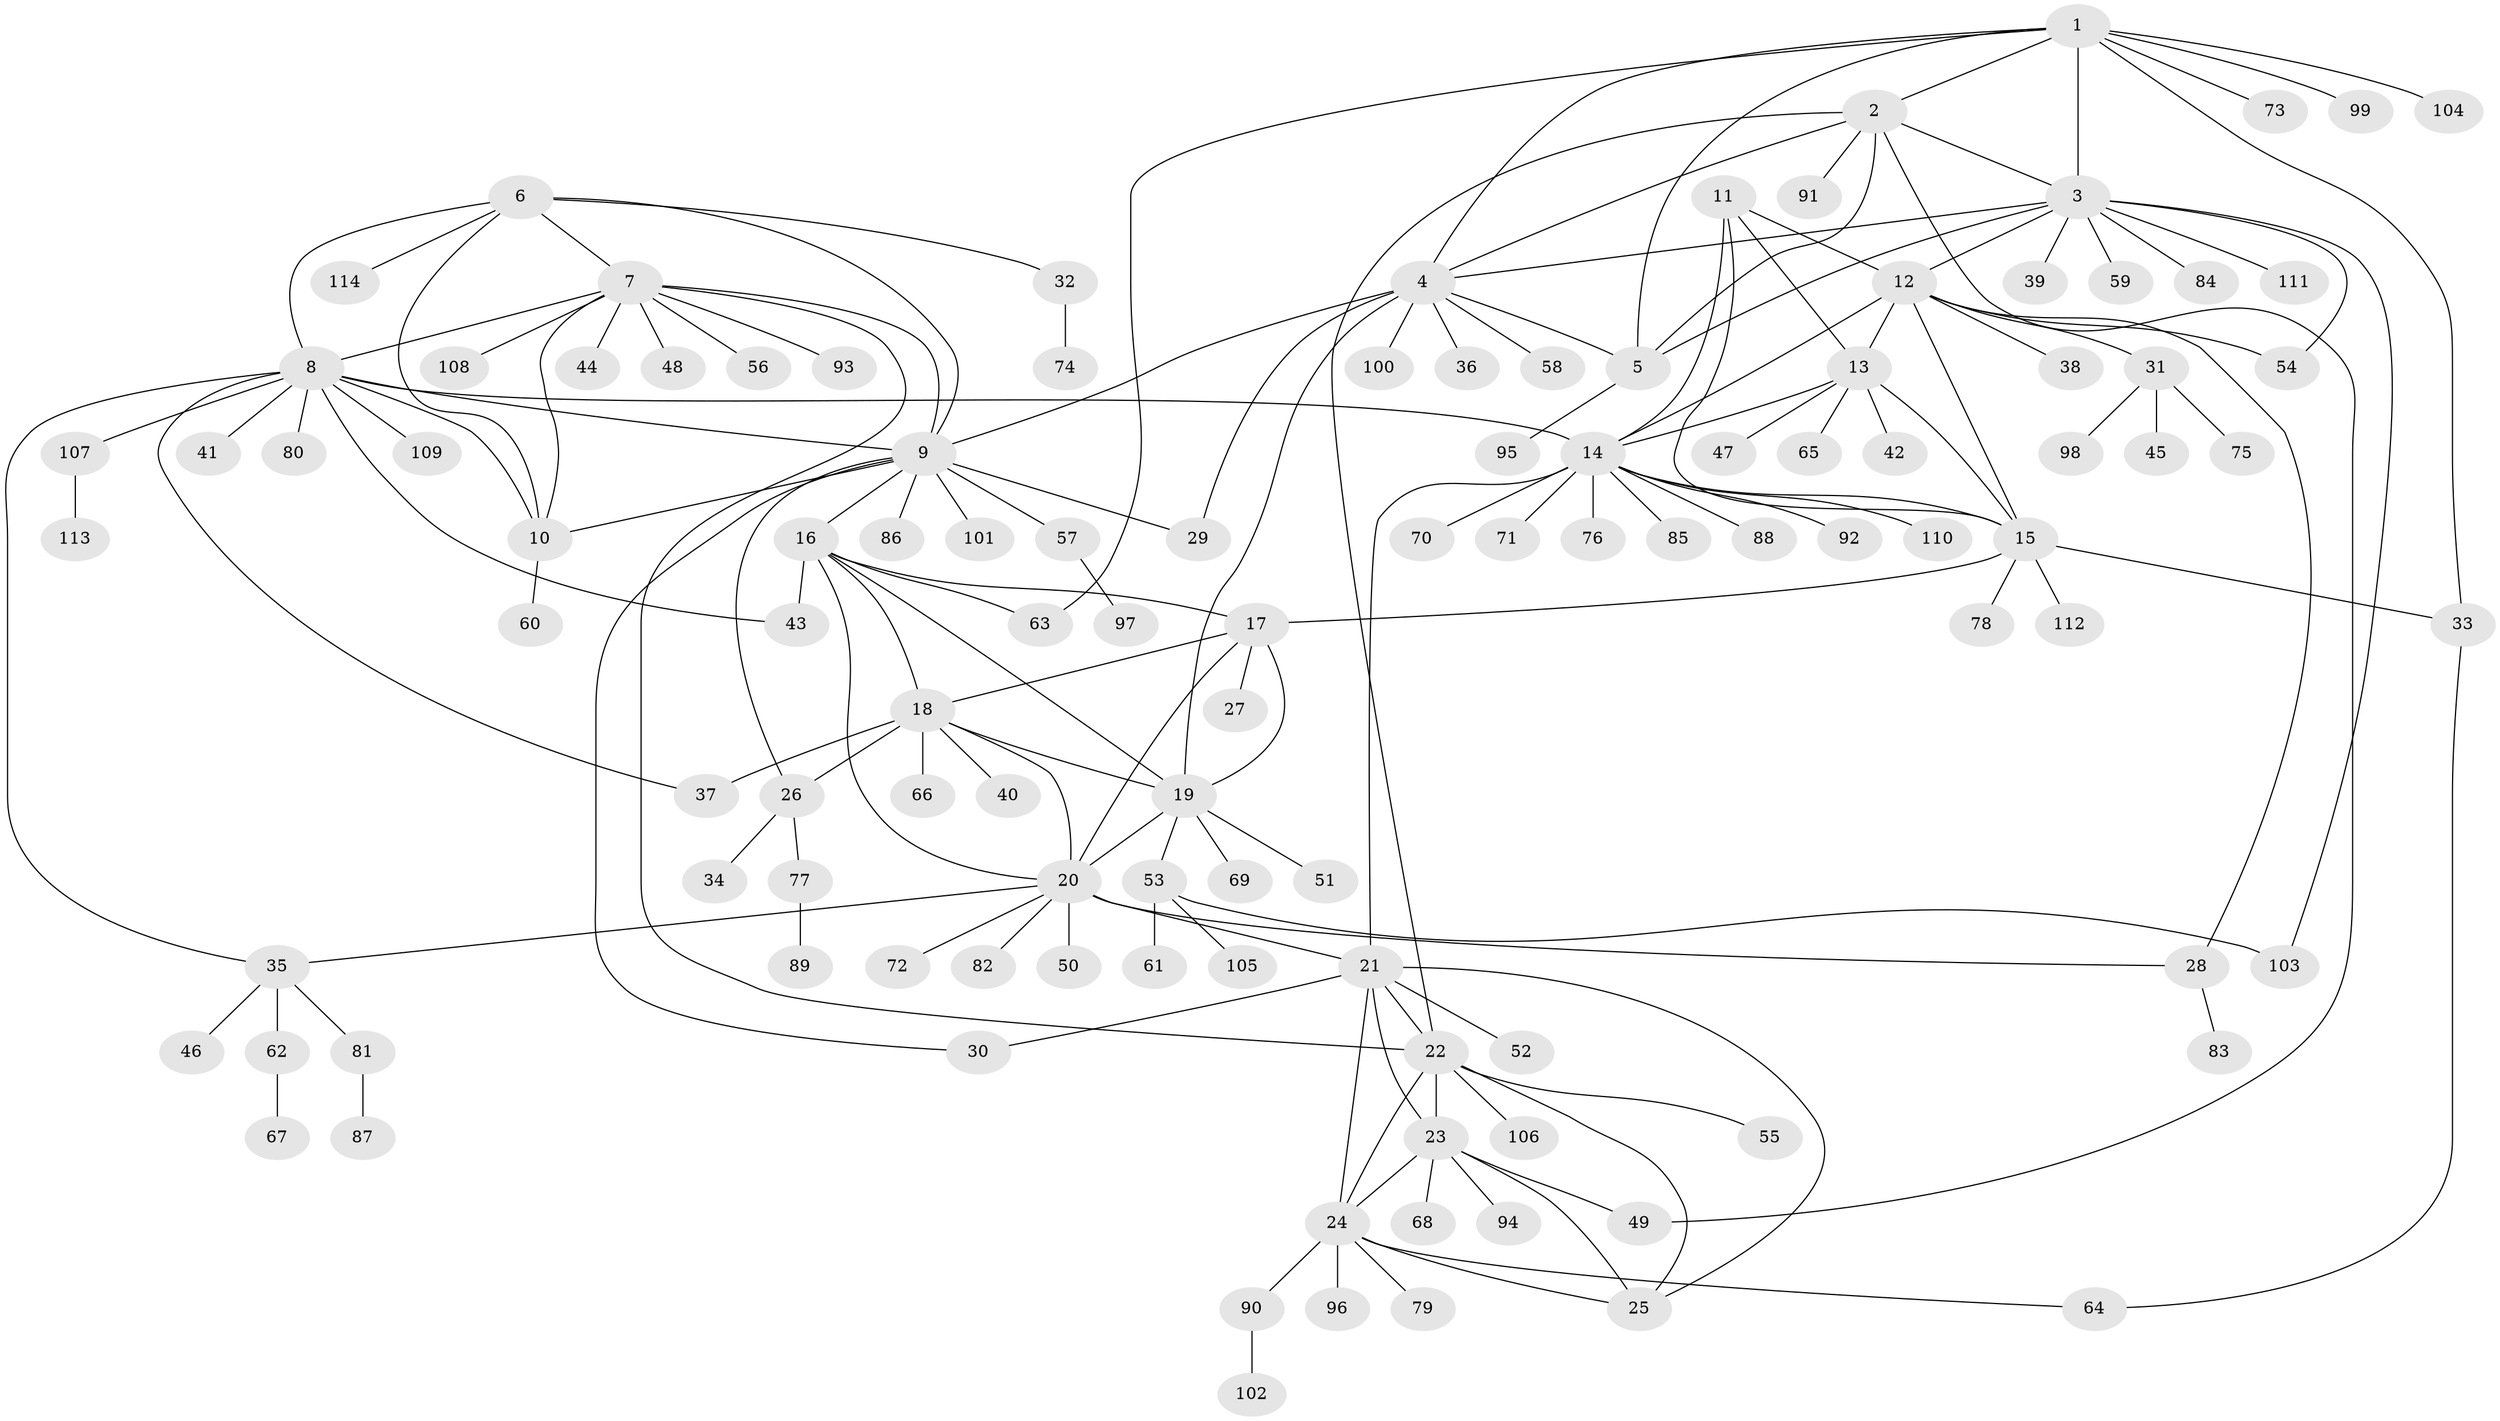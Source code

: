 // Generated by graph-tools (version 1.1) at 2025/26/03/09/25 03:26:46]
// undirected, 114 vertices, 162 edges
graph export_dot {
graph [start="1"]
  node [color=gray90,style=filled];
  1;
  2;
  3;
  4;
  5;
  6;
  7;
  8;
  9;
  10;
  11;
  12;
  13;
  14;
  15;
  16;
  17;
  18;
  19;
  20;
  21;
  22;
  23;
  24;
  25;
  26;
  27;
  28;
  29;
  30;
  31;
  32;
  33;
  34;
  35;
  36;
  37;
  38;
  39;
  40;
  41;
  42;
  43;
  44;
  45;
  46;
  47;
  48;
  49;
  50;
  51;
  52;
  53;
  54;
  55;
  56;
  57;
  58;
  59;
  60;
  61;
  62;
  63;
  64;
  65;
  66;
  67;
  68;
  69;
  70;
  71;
  72;
  73;
  74;
  75;
  76;
  77;
  78;
  79;
  80;
  81;
  82;
  83;
  84;
  85;
  86;
  87;
  88;
  89;
  90;
  91;
  92;
  93;
  94;
  95;
  96;
  97;
  98;
  99;
  100;
  101;
  102;
  103;
  104;
  105;
  106;
  107;
  108;
  109;
  110;
  111;
  112;
  113;
  114;
  1 -- 2;
  1 -- 3;
  1 -- 4;
  1 -- 5;
  1 -- 33;
  1 -- 63;
  1 -- 73;
  1 -- 99;
  1 -- 104;
  2 -- 3;
  2 -- 4;
  2 -- 5;
  2 -- 22;
  2 -- 49;
  2 -- 91;
  3 -- 4;
  3 -- 5;
  3 -- 12;
  3 -- 39;
  3 -- 54;
  3 -- 59;
  3 -- 84;
  3 -- 103;
  3 -- 111;
  4 -- 5;
  4 -- 9;
  4 -- 19;
  4 -- 29;
  4 -- 36;
  4 -- 58;
  4 -- 100;
  5 -- 95;
  6 -- 7;
  6 -- 8;
  6 -- 9;
  6 -- 10;
  6 -- 32;
  6 -- 114;
  7 -- 8;
  7 -- 9;
  7 -- 10;
  7 -- 22;
  7 -- 44;
  7 -- 48;
  7 -- 56;
  7 -- 93;
  7 -- 108;
  8 -- 9;
  8 -- 10;
  8 -- 14;
  8 -- 35;
  8 -- 37;
  8 -- 41;
  8 -- 43;
  8 -- 80;
  8 -- 107;
  8 -- 109;
  9 -- 10;
  9 -- 16;
  9 -- 26;
  9 -- 29;
  9 -- 30;
  9 -- 57;
  9 -- 86;
  9 -- 101;
  10 -- 60;
  11 -- 12;
  11 -- 13;
  11 -- 14;
  11 -- 15;
  12 -- 13;
  12 -- 14;
  12 -- 15;
  12 -- 28;
  12 -- 31;
  12 -- 38;
  12 -- 54;
  13 -- 14;
  13 -- 15;
  13 -- 42;
  13 -- 47;
  13 -- 65;
  14 -- 15;
  14 -- 21;
  14 -- 70;
  14 -- 71;
  14 -- 76;
  14 -- 85;
  14 -- 88;
  14 -- 92;
  14 -- 110;
  15 -- 17;
  15 -- 33;
  15 -- 78;
  15 -- 112;
  16 -- 17;
  16 -- 18;
  16 -- 19;
  16 -- 20;
  16 -- 43;
  16 -- 63;
  17 -- 18;
  17 -- 19;
  17 -- 20;
  17 -- 27;
  18 -- 19;
  18 -- 20;
  18 -- 26;
  18 -- 37;
  18 -- 40;
  18 -- 66;
  19 -- 20;
  19 -- 51;
  19 -- 53;
  19 -- 69;
  20 -- 21;
  20 -- 28;
  20 -- 35;
  20 -- 50;
  20 -- 72;
  20 -- 82;
  21 -- 22;
  21 -- 23;
  21 -- 24;
  21 -- 25;
  21 -- 30;
  21 -- 52;
  22 -- 23;
  22 -- 24;
  22 -- 25;
  22 -- 55;
  22 -- 106;
  23 -- 24;
  23 -- 25;
  23 -- 49;
  23 -- 68;
  23 -- 94;
  24 -- 25;
  24 -- 64;
  24 -- 79;
  24 -- 90;
  24 -- 96;
  26 -- 34;
  26 -- 77;
  28 -- 83;
  31 -- 45;
  31 -- 75;
  31 -- 98;
  32 -- 74;
  33 -- 64;
  35 -- 46;
  35 -- 62;
  35 -- 81;
  53 -- 61;
  53 -- 103;
  53 -- 105;
  57 -- 97;
  62 -- 67;
  77 -- 89;
  81 -- 87;
  90 -- 102;
  107 -- 113;
}
